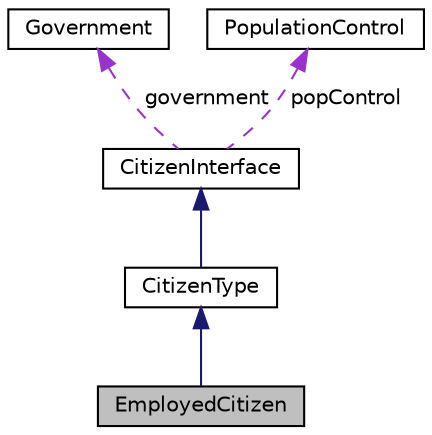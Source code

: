 digraph "EmployedCitizen"
{
 // LATEX_PDF_SIZE
  edge [fontname="Helvetica",fontsize="10",labelfontname="Helvetica",labelfontsize="10"];
  node [fontname="Helvetica",fontsize="10",shape=record];
  Node1 [label="EmployedCitizen",height=0.2,width=0.4,color="black", fillcolor="grey75", style="filled", fontcolor="black",tooltip="Concrete decorator class for employed citizens."];
  Node2 -> Node1 [dir="back",color="midnightblue",fontsize="10",style="solid"];
  Node2 [label="CitizenType",height=0.2,width=0.4,color="black", fillcolor="white", style="filled",URL="$classCitizenType.html",tooltip="A decorator class for enhancing the functionality of citizen objects."];
  Node3 -> Node2 [dir="back",color="midnightblue",fontsize="10",style="solid"];
  Node3 [label="CitizenInterface",height=0.2,width=0.4,color="black", fillcolor="white", style="filled",URL="$classCitizenInterface.html",tooltip="An abstract base class that defines the interface for Citizen components."];
  Node4 -> Node3 [dir="back",color="darkorchid3",fontsize="10",style="dashed",label=" government" ];
  Node4 [label="Government",height=0.2,width=0.4,color="black", fillcolor="white", style="filled",URL="$classGovernment.html",tooltip="Base class for government sectors implementing Observer pattern for citizen notifications."];
  Node5 -> Node3 [dir="back",color="darkorchid3",fontsize="10",style="dashed",label=" popControl" ];
  Node5 [label="PopulationControl",height=0.2,width=0.4,color="black", fillcolor="white", style="filled",URL="$classPopulationControl.html",tooltip="Class for managing population dynamics in a city."];
}
